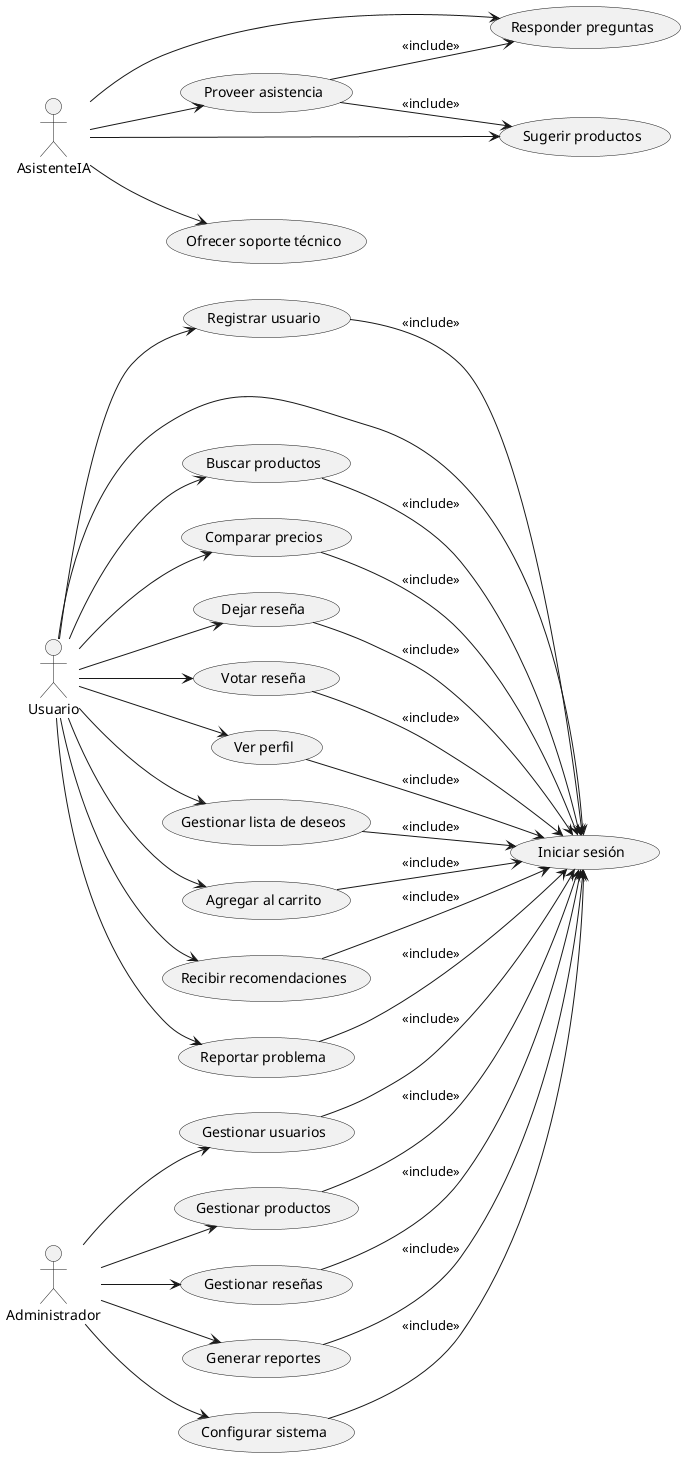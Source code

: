 @startuml
left to right direction

actor Usuario
actor AsistenteIA
actor Administrador

Usuario --> (Registrar usuario)
Usuario --> (Iniciar sesión)
Usuario --> (Buscar productos)
Usuario --> (Comparar precios)
Usuario --> (Dejar reseña)
Usuario --> (Votar reseña)
Usuario --> (Ver perfil)
Usuario --> (Gestionar lista de deseos)
Usuario --> (Agregar al carrito)
Usuario --> (Recibir recomendaciones)
Usuario --> (Reportar problema)

AsistenteIA --> (Proveer asistencia)
AsistenteIA --> (Responder preguntas)
AsistenteIA --> (Sugerir productos)
AsistenteIA --> (Ofrecer soporte técnico)

Administrador --> (Gestionar usuarios)
Administrador --> (Gestionar productos)
Administrador --> (Gestionar reseñas)
Administrador --> (Generar reportes)
Administrador --> (Configurar sistema)

(Registrar usuario) --> (Iniciar sesión) : <<include>>
(Buscar productos) --> (Iniciar sesión) : <<include>>
(Comparar precios) --> (Iniciar sesión) : <<include>>
(Dejar reseña) --> (Iniciar sesión) : <<include>>
(Votar reseña) --> (Iniciar sesión) : <<include>>
(Ver perfil) --> (Iniciar sesión) : <<include>>
(Gestionar lista de deseos) --> (Iniciar sesión) : <<include>>
(Agregar al carrito) --> (Iniciar sesión) : <<include>>
(Recibir recomendaciones) --> (Iniciar sesión) : <<include>>
(Reportar problema) --> (Iniciar sesión) : <<include>>
(Proveer asistencia) --> (Responder preguntas) : <<include>>
(Proveer asistencia) --> (Sugerir productos) : <<include>>
(Gestionar usuarios) --> (Iniciar sesión) : <<include>>
(Gestionar productos) --> (Iniciar sesión) : <<include>>
(Gestionar reseñas) --> (Iniciar sesión) : <<include>>
(Generar reportes) --> (Iniciar sesión) : <<include>>
(Configurar sistema) --> (Iniciar sesión) : <<include>>
@enduml
